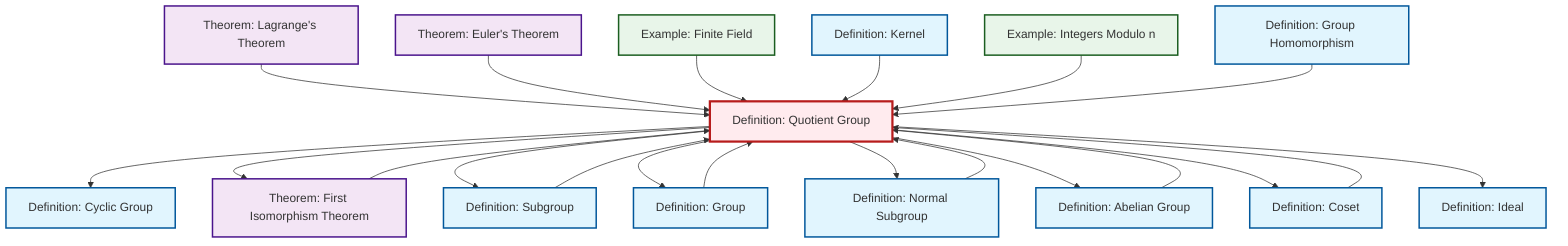 graph TD
    classDef definition fill:#e1f5fe,stroke:#01579b,stroke-width:2px
    classDef theorem fill:#f3e5f5,stroke:#4a148c,stroke-width:2px
    classDef axiom fill:#fff3e0,stroke:#e65100,stroke-width:2px
    classDef example fill:#e8f5e9,stroke:#1b5e20,stroke-width:2px
    classDef current fill:#ffebee,stroke:#b71c1c,stroke-width:3px
    def-quotient-group["Definition: Quotient Group"]:::definition
    thm-euler["Theorem: Euler's Theorem"]:::theorem
    thm-first-isomorphism["Theorem: First Isomorphism Theorem"]:::theorem
    def-kernel["Definition: Kernel"]:::definition
    def-homomorphism["Definition: Group Homomorphism"]:::definition
    ex-quotient-integers-mod-n["Example: Integers Modulo n"]:::example
    def-cyclic-group["Definition: Cyclic Group"]:::definition
    def-subgroup["Definition: Subgroup"]:::definition
    ex-finite-field["Example: Finite Field"]:::example
    def-ideal["Definition: Ideal"]:::definition
    def-coset["Definition: Coset"]:::definition
    thm-lagrange["Theorem: Lagrange's Theorem"]:::theorem
    def-group["Definition: Group"]:::definition
    def-abelian-group["Definition: Abelian Group"]:::definition
    def-normal-subgroup["Definition: Normal Subgroup"]:::definition
    thm-lagrange --> def-quotient-group
    def-quotient-group --> def-cyclic-group
    def-quotient-group --> thm-first-isomorphism
    def-group --> def-quotient-group
    def-quotient-group --> def-subgroup
    thm-euler --> def-quotient-group
    def-subgroup --> def-quotient-group
    ex-finite-field --> def-quotient-group
    thm-first-isomorphism --> def-quotient-group
    def-kernel --> def-quotient-group
    ex-quotient-integers-mod-n --> def-quotient-group
    def-quotient-group --> def-group
    def-homomorphism --> def-quotient-group
    def-quotient-group --> def-normal-subgroup
    def-abelian-group --> def-quotient-group
    def-normal-subgroup --> def-quotient-group
    def-coset --> def-quotient-group
    def-quotient-group --> def-abelian-group
    def-quotient-group --> def-coset
    def-quotient-group --> def-ideal
    class def-quotient-group current